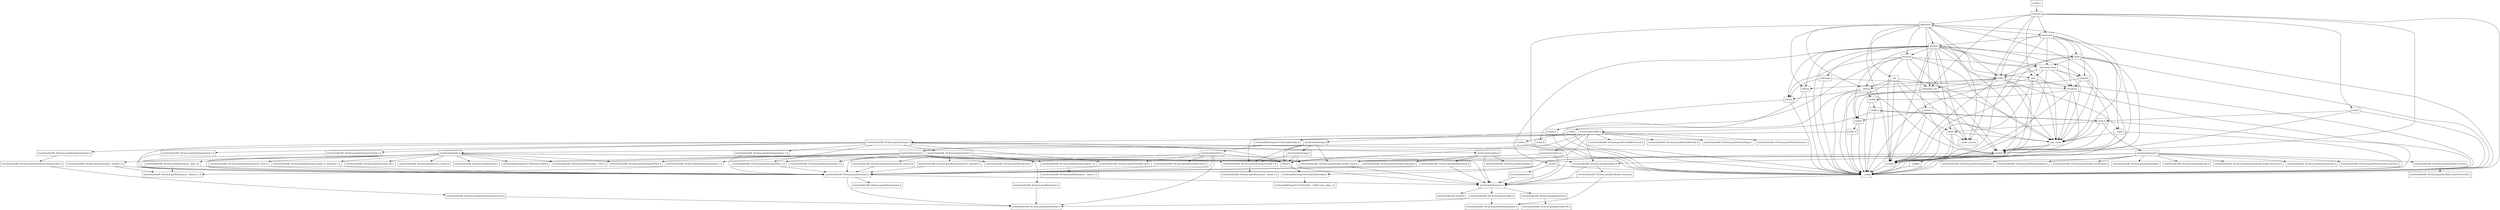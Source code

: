 digraph "dependencies" {
  header_0 [ shape="box", label="\<stdin\>" ];
  header_1 [ shape="box", label="valarray" ];
  header_100 [ shape="box", label="/usr/include/x86_64-linux-gnu/bits/stdio.h" ];
  header_101 [ shape="box", label="memory" ];
  header_102 [ shape="box", label="typeinfo" ];
  header_103 [ shape="box", label="exception" ];
  header_104 [ shape="box", label="new" ];
  header_105 [ shape="box", label="iterator" ];
  header_106 [ shape="box", label="__functional_base" ];
  header_107 [ shape="box", label="tuple" ];
  header_108 [ shape="box", label="stdexcept" ];
  header_109 [ shape="box", label="cassert" ];
  header_11 [ shape="box", label="cstddef" ];
  header_110 [ shape="box", label="/usr/include/assert.h" ];
  header_111 [ shape="box", label="atomic" ];
  header_112 [ shape="box", label="functional" ];
  header_113 [ shape="box", label="bit" ];
  header_12 [ shape="box", label="version" ];
  header_13 [ shape="box", label="/usr/local/lib/clang/10.0.0/include/stddef.h" ];
  header_14 [ shape="box", label="/usr/local/lib/clang/10.0.0/include/__stddef_max_align_t.h" ];
  header_15 [ shape="box", label="__nullptr" ];
  header_16 [ shape="box", label="cmath" ];
  header_17 [ shape="box", label="math.h" ];
  header_18 [ shape="box", label="stdlib.h" ];
  header_19 [ shape="box", label="/usr/include/stdlib.h" ];
  header_2 [ shape="box", label="__config" ];
  header_20 [ shape="box", label="/usr/include/x86_64-linux-gnu/bits/libc-header-start.h" ];
  header_21 [ shape="box", label="stddef.h" ];
  header_22 [ shape="box", label="/usr/include/x86_64-linux-gnu/bits/waitflags.h" ];
  header_23 [ shape="box", label="/usr/include/x86_64-linux-gnu/bits/waitstatus.h" ];
  header_24 [ shape="box", label="/usr/include/x86_64-linux-gnu/bits/floatn.h" ];
  header_25 [ shape="box", label="/usr/include/x86_64-linux-gnu/bits/floatn-common.h" ];
  header_26 [ shape="box", label="/usr/include/x86_64-linux-gnu/bits/types/locale_t.h" ];
  header_27 [ shape="box", label="/usr/include/x86_64-linux-gnu/bits/types/__locale_t.h" ];
  header_28 [ shape="box", label="/usr/include/x86_64-linux-gnu/sys/types.h" ];
  header_29 [ shape="box", label="/usr/include/x86_64-linux-gnu/bits/types.h" ];
  header_3 [ shape="box", label="/usr/include/features.h" ];
  header_30 [ shape="box", label="/usr/include/x86_64-linux-gnu/bits/typesizes.h" ];
  header_31 [ shape="box", label="/usr/include/x86_64-linux-gnu/bits/types/clock_t.h" ];
  header_32 [ shape="box", label="/usr/include/x86_64-linux-gnu/bits/types/clockid_t.h" ];
  header_33 [ shape="box", label="/usr/include/x86_64-linux-gnu/bits/types/time_t.h" ];
  header_34 [ shape="box", label="/usr/include/x86_64-linux-gnu/bits/types/timer_t.h" ];
  header_35 [ shape="box", label="/usr/include/x86_64-linux-gnu/bits/stdint-intn.h" ];
  header_36 [ shape="box", label="/usr/include/endian.h" ];
  header_37 [ shape="box", label="/usr/include/x86_64-linux-gnu/bits/endian.h" ];
  header_38 [ shape="box", label="/usr/include/x86_64-linux-gnu/bits/byteswap.h" ];
  header_39 [ shape="box", label="/usr/include/x86_64-linux-gnu/bits/uintn-identity.h" ];
  header_4 [ shape="box", label="/usr/include/stdc-predef.h" ];
  header_40 [ shape="box", label="/usr/include/x86_64-linux-gnu/sys/select.h" ];
  header_41 [ shape="box", label="/usr/include/x86_64-linux-gnu/bits/select.h" ];
  header_42 [ shape="box", label="/usr/include/x86_64-linux-gnu/bits/types/sigset_t.h" ];
  header_43 [ shape="box", label="/usr/include/x86_64-linux-gnu/bits/types/__sigset_t.h" ];
  header_44 [ shape="box", label="/usr/include/x86_64-linux-gnu/bits/types/struct_timeval.h" ];
  header_45 [ shape="box", label="/usr/include/x86_64-linux-gnu/bits/types/struct_timespec.h" ];
  header_46 [ shape="box", label="/usr/include/x86_64-linux-gnu/bits/pthreadtypes.h" ];
  header_47 [ shape="box", label="/usr/include/x86_64-linux-gnu/bits/thread-shared-types.h" ];
  header_48 [ shape="box", label="/usr/include/x86_64-linux-gnu/bits/pthreadtypes-arch.h" ];
  header_49 [ shape="box", label="/usr/include/alloca.h" ];
  header_5 [ shape="box", label="/usr/include/x86_64-linux-gnu/sys/cdefs.h" ];
  header_50 [ shape="box", label="/usr/include/x86_64-linux-gnu/bits/stdlib-bsearch.h" ];
  header_51 [ shape="box", label="/usr/include/x86_64-linux-gnu/bits/stdlib-float.h" ];
  header_52 [ shape="box", label="/usr/include/math.h" ];
  header_53 [ shape="box", label="/usr/include/x86_64-linux-gnu/bits/math-vector.h" ];
  header_54 [ shape="box", label="/usr/include/x86_64-linux-gnu/bits/libm-simd-decl-stubs.h" ];
  header_55 [ shape="box", label="/usr/include/x86_64-linux-gnu/bits/flt-eval-method.h" ];
  header_56 [ shape="box", label="/usr/include/x86_64-linux-gnu/bits/fp-logb.h" ];
  header_57 [ shape="box", label="/usr/include/x86_64-linux-gnu/bits/fp-fast.h" ];
  header_58 [ shape="box", label="/usr/include/x86_64-linux-gnu/bits/mathcalls-helper-functions.h" ];
  header_59 [ shape="box", label="/usr/include/x86_64-linux-gnu/bits/mathcalls.h" ];
  header_6 [ shape="box", label="/usr/include/x86_64-linux-gnu/bits/wordsize.h" ];
  header_60 [ shape="box", label="/usr/include/x86_64-linux-gnu/bits/mathcalls-narrow.h" ];
  header_61 [ shape="box", label="/usr/include/x86_64-linux-gnu/bits/iscanonical.h" ];
  header_62 [ shape="box", label="/usr/include/x86_64-linux-gnu/bits/mathinline.h" ];
  header_63 [ shape="box", label="type_traits" ];
  header_64 [ shape="box", label="limits" ];
  header_65 [ shape="box", label="__undef_macros" ];
  header_66 [ shape="box", label="initializer_list" ];
  header_67 [ shape="box", label="algorithm" ];
  header_68 [ shape="box", label="cstring" ];
  header_69 [ shape="box", label="string.h" ];
  header_7 [ shape="box", label="/usr/include/x86_64-linux-gnu/bits/long-double.h" ];
  header_70 [ shape="box", label="/usr/include/string.h" ];
  header_71 [ shape="box", label="/usr/include/strings.h" ];
  header_72 [ shape="box", label="utility" ];
  header_73 [ shape="box", label="__tuple" ];
  header_74 [ shape="box", label="cstdint" ];
  header_75 [ shape="box", label="stdint.h" ];
  header_76 [ shape="box", label="/usr/local/lib/clang/10.0.0/include/stdint.h" ];
  header_77 [ shape="box", label="/usr/include/stdint.h" ];
  header_78 [ shape="box", label="/usr/include/x86_64-linux-gnu/bits/wchar.h" ];
  header_79 [ shape="box", label="/usr/include/x86_64-linux-gnu/bits/stdint-uintn.h" ];
  header_8 [ shape="box", label="/usr/include/x86_64-linux-gnu/gnu/stubs.h" ];
  header_80 [ shape="box", label="__debug" ];
  header_81 [ shape="box", label="iosfwd" ];
  header_82 [ shape="box", label="wchar.h" ];
  header_83 [ shape="box", label="/usr/include/wchar.h" ];
  header_84 [ shape="box", label="/usr/local/lib/clang/10.0.0/include/stdarg.h" ];
  header_85 [ shape="box", label="/usr/include/x86_64-linux-gnu/bits/types/wint_t.h" ];
  header_86 [ shape="box", label="/usr/include/x86_64-linux-gnu/bits/types/mbstate_t.h" ];
  header_87 [ shape="box", label="/usr/include/x86_64-linux-gnu/bits/types/__mbstate_t.h" ];
  header_88 [ shape="box", label="/usr/include/x86_64-linux-gnu/bits/types/__FILE.h" ];
  header_89 [ shape="box", label="/usr/include/x86_64-linux-gnu/bits/types/FILE.h" ];
  header_9 [ shape="box", label="/usr/include/x86_64-linux-gnu/gnu/stubs-64.h" ];
  header_90 [ shape="box", label="cstdlib" ];
  header_91 [ shape="box", label="cstdio" ];
  header_92 [ shape="box", label="stdio.h" ];
  header_93 [ shape="box", label="/usr/include/stdio.h" ];
  header_94 [ shape="box", label="/usr/include/x86_64-linux-gnu/bits/types/__fpos_t.h" ];
  header_95 [ shape="box", label="/usr/include/x86_64-linux-gnu/bits/types/__fpos64_t.h" ];
  header_96 [ shape="box", label="/usr/include/x86_64-linux-gnu/bits/types/struct_FILE.h" ];
  header_97 [ shape="box", label="/usr/include/x86_64-linux-gnu/bits/types/cookie_io_functions_t.h" ];
  header_98 [ shape="box", label="/usr/include/x86_64-linux-gnu/bits/stdio_lim.h" ];
  header_99 [ shape="box", label="/usr/include/x86_64-linux-gnu/bits/sys_errlist.h" ];
  header_63 -> header_2;
  header_63 -> header_11;
  header_63 -> header_12;
  header_64 -> header_65;
  header_64 -> header_63;
  header_64 -> header_2;
  header_64 -> header_12;
  header_67 -> header_11;
  header_67 -> header_12;
  header_67 -> header_112;
  header_67 -> header_72;
  header_67 -> header_63;
  header_67 -> header_2;
  header_67 -> header_66;
  header_67 -> header_105;
  header_67 -> header_68;
  header_67 -> header_80;
  header_67 -> header_101;
  header_67 -> header_113;
  header_67 -> header_65;
  header_66 -> header_2;
  header_66 -> header_11;
  header_69 -> header_70;
  header_69 -> header_2;
  header_68 -> header_69;
  header_68 -> header_2;
  header_72 -> header_11;
  header_72 -> header_12;
  header_72 -> header_73;
  header_72 -> header_63;
  header_72 -> header_2;
  header_72 -> header_74;
  header_72 -> header_66;
  header_72 -> header_68;
  header_72 -> header_80;
  header_73 -> header_63;
  header_73 -> header_2;
  header_73 -> header_11;
  header_70 -> header_71;
  header_70 -> header_26;
  header_70 -> header_21;
  header_70 -> header_20;
  header_71 -> header_26;
  header_71 -> header_21;
  header_71 -> header_3;
  header_76 -> header_77;
  header_77 -> header_29;
  header_77 -> header_35;
  header_77 -> header_20;
  header_77 -> header_6;
  header_77 -> header_78;
  header_77 -> header_79;
  header_74 -> header_2;
  header_74 -> header_75;
  header_75 -> header_76;
  header_75 -> header_2;
  header_79 -> header_29;
  header_112 -> header_12;
  header_112 -> header_72;
  header_112 -> header_63;
  header_112 -> header_2;
  header_112 -> header_107;
  header_112 -> header_106;
  header_112 -> header_101;
  header_112 -> header_103;
  header_112 -> header_102;
  header_113 -> header_12;
  header_113 -> header_63;
  header_113 -> header_65;
  header_113 -> header_64;
  header_113 -> header_2;
  header_113 -> header_80;
  header_110 -> header_3;
  header_111 -> header_12;
  header_111 -> header_63;
  header_111 -> header_2;
  header_111 -> header_11;
  header_111 -> header_74;
  header_47 -> header_48;
  header_46 -> header_47;
  header_45 -> header_29;
  header_44 -> header_29;
  header_42 -> header_43;
  header_41 -> header_6;
  header_40 -> header_29;
  header_40 -> header_33;
  header_40 -> header_45;
  header_40 -> header_44;
  header_40 -> header_3;
  header_40 -> header_41;
  header_40 -> header_42;
  header_105 -> header_80;
  header_105 -> header_11;
  header_105 -> header_12;
  header_105 -> header_63;
  header_105 -> header_2;
  header_105 -> header_66;
  header_105 -> header_81;
  header_105 -> header_106;
  header_104 -> header_12;
  header_104 -> header_63;
  header_104 -> header_2;
  header_104 -> header_11;
  header_104 -> header_103;
  header_107 -> header_11;
  header_107 -> header_12;
  header_107 -> header_72;
  header_107 -> header_73;
  header_107 -> header_63;
  header_107 -> header_2;
  header_107 -> header_106;
  header_106 -> header_72;
  header_106 -> header_63;
  header_106 -> header_2;
  header_106 -> header_104;
  header_106 -> header_103;
  header_106 -> header_102;
  header_101 -> header_108;
  header_101 -> header_109;
  header_101 -> header_11;
  header_101 -> header_12;
  header_101 -> header_65;
  header_101 -> header_72;
  header_101 -> header_63;
  header_101 -> header_2;
  header_101 -> header_64;
  header_101 -> header_74;
  header_101 -> header_68;
  header_101 -> header_105;
  header_101 -> header_104;
  header_101 -> header_81;
  header_101 -> header_106;
  header_101 -> header_107;
  header_101 -> header_111;
  header_101 -> header_102;
  header_49 -> header_21;
  header_49 -> header_3;
  header_48 -> header_6;
  header_5 -> header_6;
  header_5 -> header_7;
  header_2 -> header_3;
  header_3 -> header_4;
  header_3 -> header_5;
  header_3 -> header_8;
  header_0 -> header_1;
  header_1 -> header_16;
  header_1 -> header_11;
  header_1 -> header_2;
  header_1 -> header_67;
  header_1 -> header_66;
  header_1 -> header_104;
  header_1 -> header_112;
  header_1 -> header_65;
  header_8 -> header_9;
  header_52 -> header_58;
  header_52 -> header_59;
  header_52 -> header_29;
  header_52 -> header_24;
  header_52 -> header_53;
  header_52 -> header_20;
  header_52 -> header_56;
  header_52 -> header_55;
  header_52 -> header_61;
  header_52 -> header_60;
  header_52 -> header_62;
  header_52 -> header_57;
  header_53 -> header_54;
  header_29 -> header_6;
  header_29 -> header_3;
  header_29 -> header_30;
  header_28 -> header_29;
  header_28 -> header_36;
  header_28 -> header_21;
  header_28 -> header_34;
  header_28 -> header_35;
  header_28 -> header_32;
  header_28 -> header_33;
  header_28 -> header_31;
  header_28 -> header_46;
  header_28 -> header_3;
  header_28 -> header_40;
  header_25 -> header_7;
  header_25 -> header_3;
  header_24 -> header_25;
  header_24 -> header_3;
  header_26 -> header_27;
  header_21 -> header_13;
  header_20 -> header_3;
  header_38 -> header_29;
  header_38 -> header_3;
  header_39 -> header_29;
  header_36 -> header_37;
  header_36 -> header_3;
  header_36 -> header_38;
  header_36 -> header_39;
  header_34 -> header_29;
  header_35 -> header_29;
  header_32 -> header_29;
  header_33 -> header_29;
  header_31 -> header_29;
  header_109 -> header_2;
  header_109 -> header_110;
  header_108 -> header_81;
  header_108 -> header_2;
  header_108 -> header_103;
  header_83 -> header_24;
  header_83 -> header_26;
  header_83 -> header_21;
  header_83 -> header_20;
  header_83 -> header_89;
  header_83 -> header_88;
  header_83 -> header_78;
  header_83 -> header_86;
  header_83 -> header_85;
  header_83 -> header_84;
  header_82 -> header_83;
  header_82 -> header_2;
  header_81 -> header_82;
  header_81 -> header_2;
  header_80 -> header_90;
  header_80 -> header_81;
  header_80 -> header_2;
  header_80 -> header_91;
  header_80 -> header_11;
  header_86 -> header_87;
  header_103 -> header_90;
  header_103 -> header_63;
  header_103 -> header_2;
  header_103 -> header_11;
  header_103 -> header_12;
  header_102 -> header_74;
  header_102 -> header_2;
  header_102 -> header_11;
  header_102 -> header_103;
  header_15 -> header_2;
  header_16 -> header_17;
  header_16 -> header_2;
  header_16 -> header_12;
  header_17 -> header_18;
  header_17 -> header_52;
  header_17 -> header_2;
  header_17 -> header_63;
  header_17 -> header_64;
  header_11 -> header_15;
  header_11 -> header_2;
  header_11 -> header_12;
  header_11 -> header_13;
  header_12 -> header_2;
  header_13 -> header_14;
  header_18 -> header_17;
  header_18 -> header_2;
  header_18 -> header_19;
  header_19 -> header_28;
  header_19 -> header_50;
  header_19 -> header_24;
  header_19 -> header_26;
  header_19 -> header_21;
  header_19 -> header_20;
  header_19 -> header_23;
  header_19 -> header_22;
  header_19 -> header_51;
  header_19 -> header_49;
  header_94 -> header_87;
  header_94 -> header_29;
  header_95 -> header_87;
  header_95 -> header_29;
  header_96 -> header_29;
  header_97 -> header_29;
  header_90 -> header_18;
  header_90 -> header_2;
  header_91 -> header_2;
  header_91 -> header_92;
  header_92 -> header_2;
  header_92 -> header_93;
  header_93 -> header_29;
  header_93 -> header_21;
  header_93 -> header_20;
  header_93 -> header_89;
  header_93 -> header_88;
  header_93 -> header_98;
  header_93 -> header_99;
  header_93 -> header_94;
  header_93 -> header_95;
  header_93 -> header_96;
  header_93 -> header_97;
  header_93 -> header_100;
  header_93 -> header_84;
}